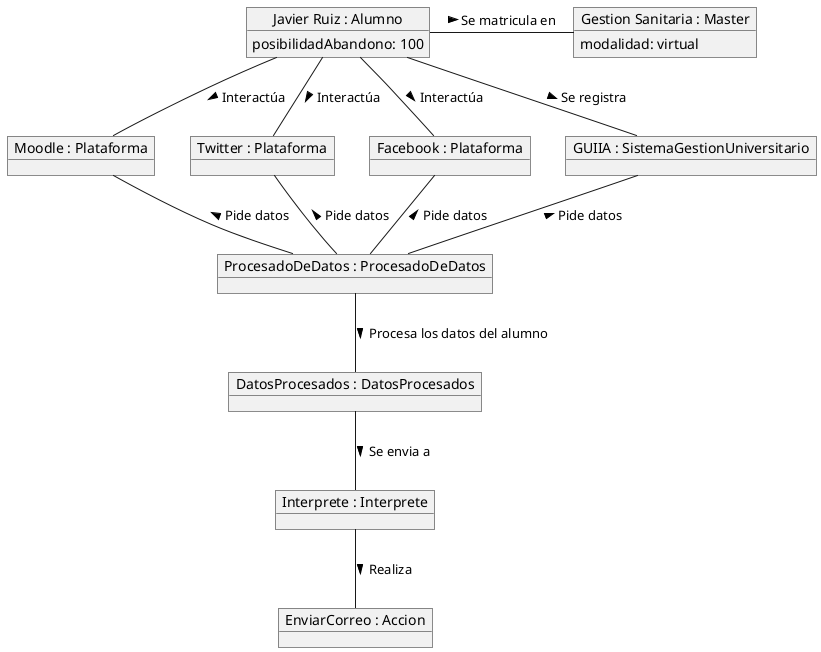 @startuml Objetos

object "Javier Ruiz : Alumno" as Alumno{
posibilidadAbandono: 100
}

object "ProcesadoDeDatos : ProcesadoDeDatos" as ProcesadoDeDatos
object "Moodle : Plataforma" as Plataforma1
object "Twitter : Plataforma" as Plataforma2
object "Facebook : Plataforma" as Plataforma3
object "GUIIA : SistemaGestionUniversitario" as SistemaGestionUniversitario

object "Gestion Sanitaria : Master" as Master {
modalidad: virtual 
}

object "Interprete : Interprete" as Interprete
object "DatosProcesados : DatosProcesados" as DatosProcesados
object "EnviarCorreo : Accion" as Accion

Alumno -r- Master : Se matricula en >
Alumno -- Plataforma1 : Interactúa > 
Alumno -- Plataforma2 : Interactúa > 
Alumno -- Plataforma3 : Interactúa > 
Alumno -d- SistemaGestionUniversitario : Se registra >

ProcesadoDeDatos -- DatosProcesados : Procesa los datos del alumno >

SistemaGestionUniversitario -- ProcesadoDeDatos : Pide datos <
Plataforma1 -- ProcesadoDeDatos : Pide datos <
Plataforma2 -- ProcesadoDeDatos : Pide datos <
Plataforma3 -- ProcesadoDeDatos : Pide datos <

DatosProcesados -- Interprete : Se envia a  >

Interprete -- Accion : Realiza >

@enduml
